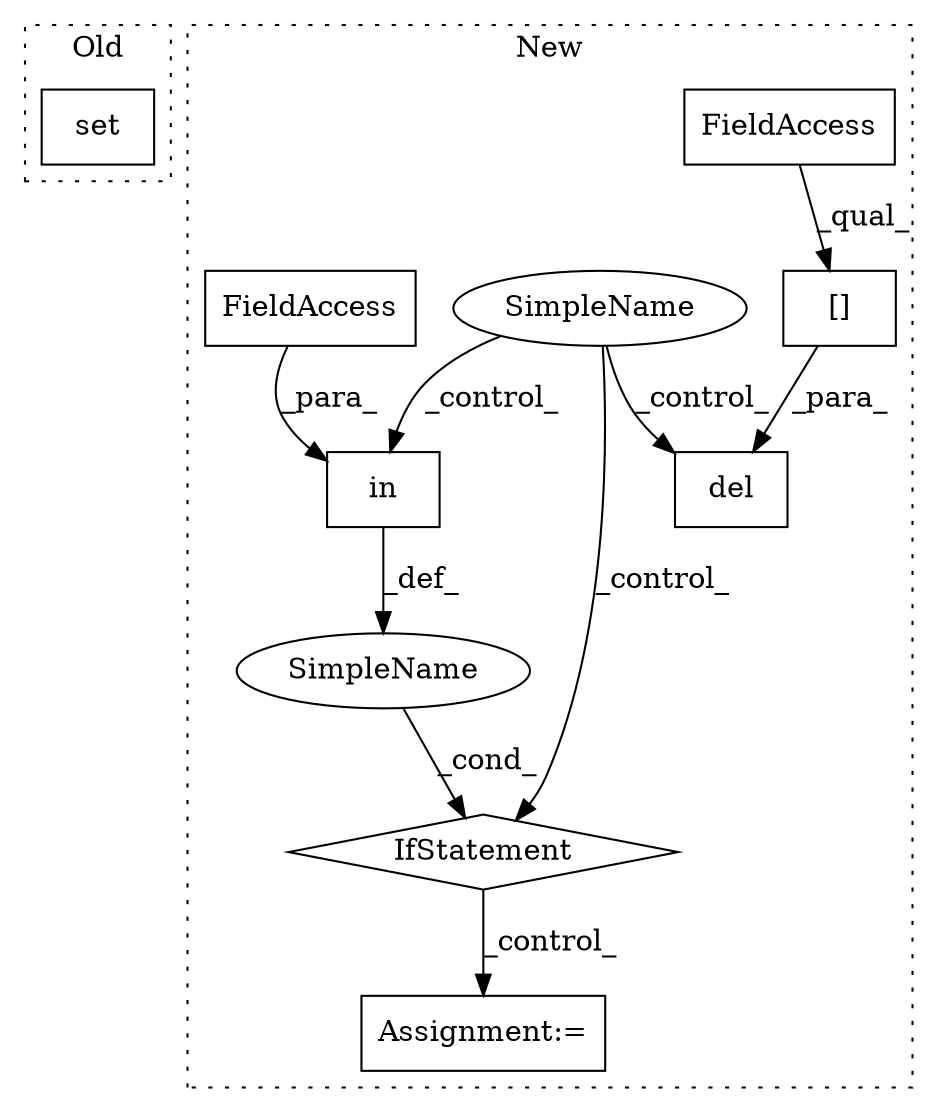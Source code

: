 digraph G {
subgraph cluster0 {
1 [label="set" a="32" s="1378,1403" l="4,1" shape="box"];
label = "Old";
style="dotted";
}
subgraph cluster1 {
2 [label="del" a="32" s="845,871" l="4,1" shape="box"];
3 [label="[]" a="2" s="849,870" l="7,1" shape="box"];
4 [label="FieldAccess" a="22" s="849" l="6" shape="box"];
5 [label="SimpleName" a="42" s="" l="" shape="ellipse"];
6 [label="Assignment:=" a="7" s="569" l="1" shape="box"];
7 [label="IfStatement" a="25" s="478,505" l="10,2" shape="diamond"];
8 [label="in" a="105" s="488" l="17" shape="box"];
9 [label="FieldAccess" a="22" s="499" l="6" shape="box"];
10 [label="SimpleName" a="42" s="" l="" shape="ellipse"];
label = "New";
style="dotted";
}
3 -> 2 [label="_para_"];
4 -> 3 [label="_qual_"];
5 -> 8 [label="_control_"];
5 -> 7 [label="_control_"];
5 -> 2 [label="_control_"];
7 -> 6 [label="_control_"];
8 -> 10 [label="_def_"];
9 -> 8 [label="_para_"];
10 -> 7 [label="_cond_"];
}